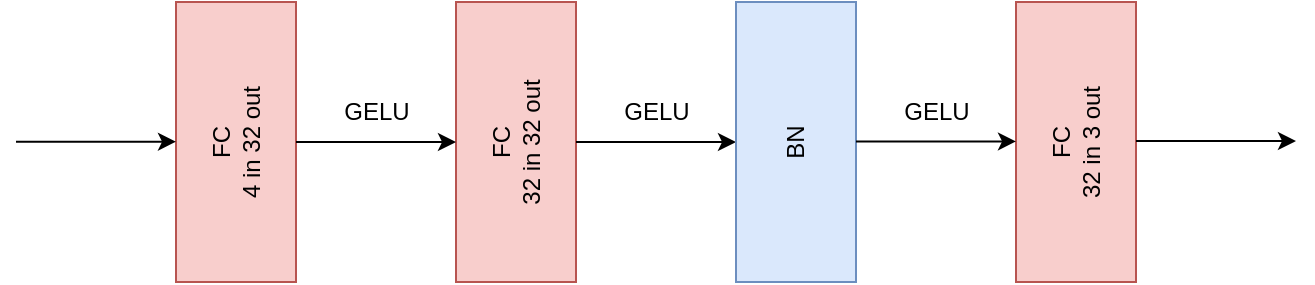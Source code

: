<mxfile version="21.6.8" type="device">
  <diagram name="第 1 页" id="JIELYUYW07RwHrKFomKH">
    <mxGraphModel dx="954" dy="674" grid="1" gridSize="10" guides="1" tooltips="1" connect="1" arrows="1" fold="1" page="1" pageScale="1" pageWidth="827" pageHeight="1169" math="0" shadow="0">
      <root>
        <mxCell id="0" />
        <mxCell id="1" parent="0" />
        <mxCell id="xU5ebc_KJ4rhwYpe-05s-1" value="FC&lt;br&gt;4 in 32 out" style="rounded=0;whiteSpace=wrap;html=1;rotation=-90;fillColor=#f8cecc;strokeColor=#b85450;fontColor=default;" parent="1" vertex="1">
          <mxGeometry x="60" y="380" width="140" height="60" as="geometry" />
        </mxCell>
        <mxCell id="xU5ebc_KJ4rhwYpe-05s-2" value="FC&lt;br style=&quot;border-color: var(--border-color);&quot;&gt;32 in 32&amp;nbsp;out" style="rounded=0;whiteSpace=wrap;html=1;rotation=-90;fillColor=#f8cecc;strokeColor=#b85450;" parent="1" vertex="1">
          <mxGeometry x="200" y="380" width="140" height="60" as="geometry" />
        </mxCell>
        <mxCell id="xU5ebc_KJ4rhwYpe-05s-3" value="" style="endArrow=classic;html=1;rounded=0;exitX=0.5;exitY=1;exitDx=0;exitDy=0;entryX=0.5;entryY=0;entryDx=0;entryDy=0;" parent="1" source="xU5ebc_KJ4rhwYpe-05s-1" target="xU5ebc_KJ4rhwYpe-05s-2" edge="1">
          <mxGeometry width="50" height="50" relative="1" as="geometry">
            <mxPoint x="290" y="450" as="sourcePoint" />
            <mxPoint x="340" y="400" as="targetPoint" />
          </mxGeometry>
        </mxCell>
        <mxCell id="xU5ebc_KJ4rhwYpe-05s-4" value="" style="endArrow=classic;html=1;rounded=0;exitX=0.5;exitY=1;exitDx=0;exitDy=0;entryX=0.5;entryY=0;entryDx=0;entryDy=0;" parent="1" source="xU5ebc_KJ4rhwYpe-05s-2" target="xU5ebc_KJ4rhwYpe-05s-7" edge="1">
          <mxGeometry width="50" height="50" relative="1" as="geometry">
            <mxPoint x="290" y="450" as="sourcePoint" />
            <mxPoint x="380" y="330" as="targetPoint" />
          </mxGeometry>
        </mxCell>
        <mxCell id="xU5ebc_KJ4rhwYpe-05s-5" value="FC&lt;br style=&quot;border-color: var(--border-color);&quot;&gt;32 in 3 out" style="rounded=0;whiteSpace=wrap;html=1;rotation=-90;fillColor=#f8cecc;strokeColor=#b85450;" parent="1" vertex="1">
          <mxGeometry x="480" y="380" width="140" height="60" as="geometry" />
        </mxCell>
        <mxCell id="xU5ebc_KJ4rhwYpe-05s-7" value="BN" style="rounded=0;whiteSpace=wrap;html=1;rotation=-90;fillColor=#dae8fc;strokeColor=#6c8ebf;" parent="1" vertex="1">
          <mxGeometry x="340" y="380" width="140" height="60" as="geometry" />
        </mxCell>
        <mxCell id="xU5ebc_KJ4rhwYpe-05s-15" value="" style="endArrow=classic;html=1;rounded=0;exitX=0.5;exitY=1;exitDx=0;exitDy=0;entryX=0.5;entryY=0;entryDx=0;entryDy=0;" parent="1" edge="1">
          <mxGeometry width="50" height="50" relative="1" as="geometry">
            <mxPoint x="20" y="409.86" as="sourcePoint" />
            <mxPoint x="100" y="409.86" as="targetPoint" />
          </mxGeometry>
        </mxCell>
        <mxCell id="xU5ebc_KJ4rhwYpe-05s-18" value="" style="endArrow=classic;html=1;rounded=0;exitX=0.5;exitY=1;exitDx=0;exitDy=0;entryX=0.5;entryY=0;entryDx=0;entryDy=0;" parent="1" edge="1">
          <mxGeometry width="50" height="50" relative="1" as="geometry">
            <mxPoint x="440" y="409.71" as="sourcePoint" />
            <mxPoint x="520" y="409.71" as="targetPoint" />
          </mxGeometry>
        </mxCell>
        <mxCell id="lmW5YTE0PCtB7cTtqq5J-1" value="" style="endArrow=classic;html=1;rounded=0;exitX=0.5;exitY=1;exitDx=0;exitDy=0;entryX=0.5;entryY=0;entryDx=0;entryDy=0;" parent="1" edge="1">
          <mxGeometry width="50" height="50" relative="1" as="geometry">
            <mxPoint x="580" y="409.5" as="sourcePoint" />
            <mxPoint x="660" y="409.5" as="targetPoint" />
          </mxGeometry>
        </mxCell>
        <mxCell id="0xWGp4NJkrPphiYuUeWg-2" value="GELU" style="text;html=1;align=center;verticalAlign=middle;resizable=0;points=[];autosize=1;strokeColor=none;fillColor=none;" parent="1" vertex="1">
          <mxGeometry x="170" y="380" width="60" height="30" as="geometry" />
        </mxCell>
        <mxCell id="0xWGp4NJkrPphiYuUeWg-3" value="GELU" style="text;html=1;align=center;verticalAlign=middle;resizable=0;points=[];autosize=1;strokeColor=none;fillColor=none;" parent="1" vertex="1">
          <mxGeometry x="310" y="380" width="60" height="30" as="geometry" />
        </mxCell>
        <mxCell id="0xWGp4NJkrPphiYuUeWg-4" value="GELU" style="text;html=1;align=center;verticalAlign=middle;resizable=0;points=[];autosize=1;strokeColor=none;fillColor=none;" parent="1" vertex="1">
          <mxGeometry x="450" y="380" width="60" height="30" as="geometry" />
        </mxCell>
      </root>
    </mxGraphModel>
  </diagram>
</mxfile>

